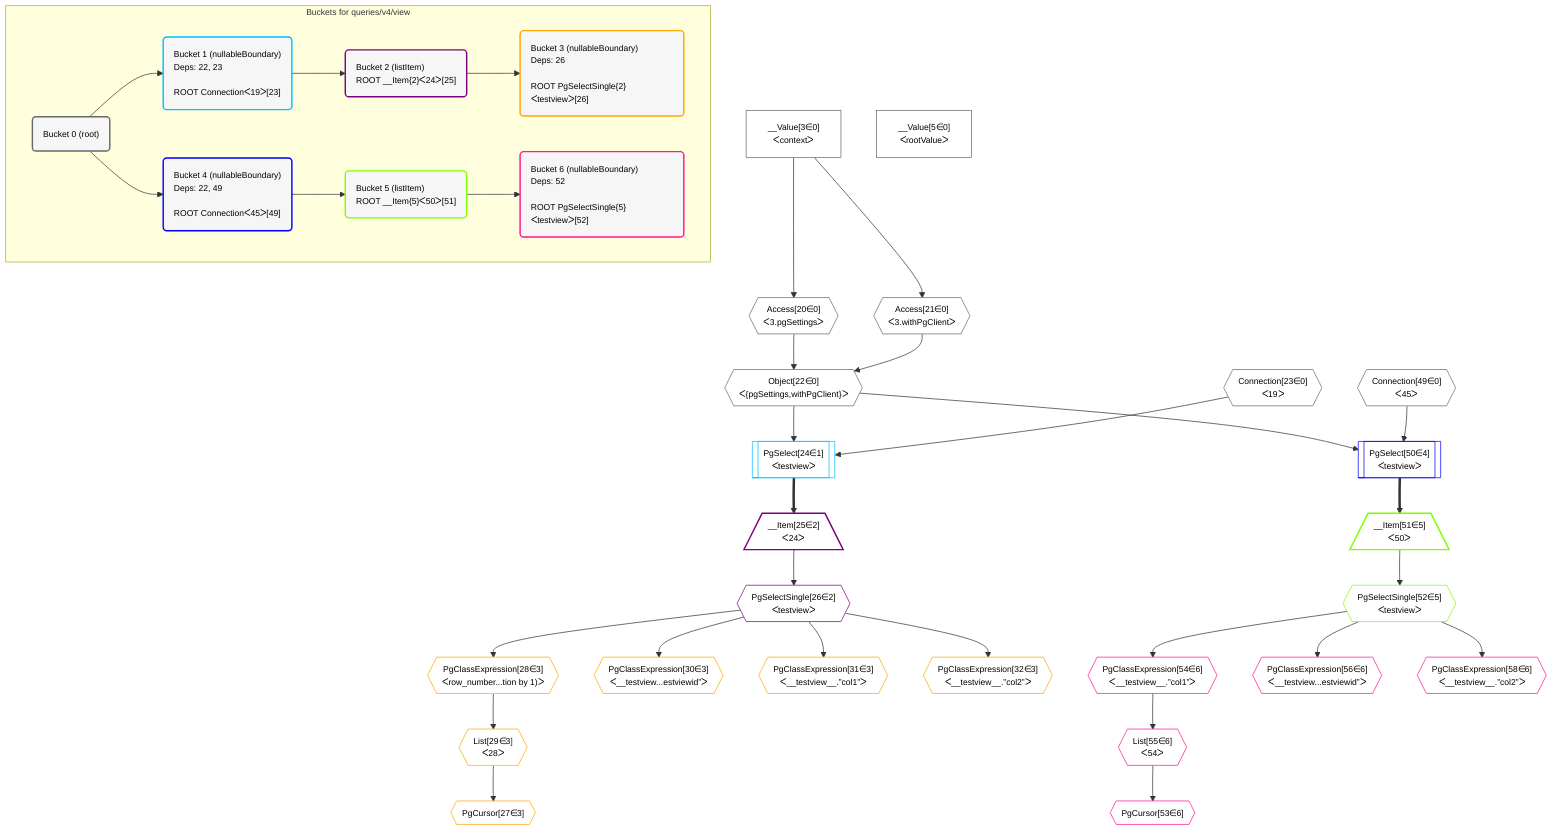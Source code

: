 %%{init: {'themeVariables': { 'fontSize': '12px'}}}%%
graph TD
    classDef path fill:#eee,stroke:#000,color:#000
    classDef plan fill:#fff,stroke-width:1px,color:#000
    classDef itemplan fill:#fff,stroke-width:2px,color:#000
    classDef unbatchedplan fill:#dff,stroke-width:1px,color:#000
    classDef sideeffectplan fill:#fcc,stroke-width:2px,color:#000
    classDef bucket fill:#f6f6f6,color:#000,stroke-width:2px,text-align:left


    %% define steps
    __Value3["__Value[3∈0]<br />ᐸcontextᐳ"]:::plan
    __Value5["__Value[5∈0]<br />ᐸrootValueᐳ"]:::plan
    Access20{{"Access[20∈0]<br />ᐸ3.pgSettingsᐳ"}}:::plan
    Access21{{"Access[21∈0]<br />ᐸ3.withPgClientᐳ"}}:::plan
    Object22{{"Object[22∈0]<br />ᐸ{pgSettings,withPgClient}ᐳ"}}:::plan
    Connection23{{"Connection[23∈0]<br />ᐸ19ᐳ"}}:::plan
    PgSelect24[["PgSelect[24∈1]<br />ᐸtestviewᐳ"]]:::plan
    __Item25[/"__Item[25∈2]<br />ᐸ24ᐳ"\]:::itemplan
    PgSelectSingle26{{"PgSelectSingle[26∈2]<br />ᐸtestviewᐳ"}}:::plan
    PgClassExpression28{{"PgClassExpression[28∈3]<br />ᐸrow_number...tion by 1)ᐳ"}}:::plan
    List29{{"List[29∈3]<br />ᐸ28ᐳ"}}:::plan
    PgCursor27{{"PgCursor[27∈3]"}}:::plan
    PgClassExpression30{{"PgClassExpression[30∈3]<br />ᐸ__testview...estviewid”ᐳ"}}:::plan
    PgClassExpression31{{"PgClassExpression[31∈3]<br />ᐸ__testview__.”col1”ᐳ"}}:::plan
    PgClassExpression32{{"PgClassExpression[32∈3]<br />ᐸ__testview__.”col2”ᐳ"}}:::plan
    Connection49{{"Connection[49∈0]<br />ᐸ45ᐳ"}}:::plan
    PgSelect50[["PgSelect[50∈4]<br />ᐸtestviewᐳ"]]:::plan
    __Item51[/"__Item[51∈5]<br />ᐸ50ᐳ"\]:::itemplan
    PgSelectSingle52{{"PgSelectSingle[52∈5]<br />ᐸtestviewᐳ"}}:::plan
    PgClassExpression54{{"PgClassExpression[54∈6]<br />ᐸ__testview__.”col1”ᐳ"}}:::plan
    List55{{"List[55∈6]<br />ᐸ54ᐳ"}}:::plan
    PgCursor53{{"PgCursor[53∈6]"}}:::plan
    PgClassExpression56{{"PgClassExpression[56∈6]<br />ᐸ__testview...estviewid”ᐳ"}}:::plan
    PgClassExpression58{{"PgClassExpression[58∈6]<br />ᐸ__testview__.”col2”ᐳ"}}:::plan

    %% plan dependencies
    __Value3 --> Access20
    __Value3 --> Access21
    Access20 & Access21 --> Object22
    Object22 & Connection23 --> PgSelect24
    PgSelect24 ==> __Item25
    __Item25 --> PgSelectSingle26
    PgSelectSingle26 --> PgClassExpression28
    PgClassExpression28 --> List29
    List29 --> PgCursor27
    PgSelectSingle26 --> PgClassExpression30
    PgSelectSingle26 --> PgClassExpression31
    PgSelectSingle26 --> PgClassExpression32
    Object22 & Connection49 --> PgSelect50
    PgSelect50 ==> __Item51
    __Item51 --> PgSelectSingle52
    PgSelectSingle52 --> PgClassExpression54
    PgClassExpression54 --> List55
    List55 --> PgCursor53
    PgSelectSingle52 --> PgClassExpression56
    PgSelectSingle52 --> PgClassExpression58

    subgraph "Buckets for queries/v4/view"
    Bucket0("Bucket 0 (root)"):::bucket
    classDef bucket0 stroke:#696969
    class Bucket0,__Value3,__Value5,Access20,Access21,Object22,Connection23,Connection49 bucket0
    Bucket1("Bucket 1 (nullableBoundary)<br />Deps: 22, 23<br /><br />ROOT Connectionᐸ19ᐳ[23]"):::bucket
    classDef bucket1 stroke:#00bfff
    class Bucket1,PgSelect24 bucket1
    Bucket2("Bucket 2 (listItem)<br />ROOT __Item{2}ᐸ24ᐳ[25]"):::bucket
    classDef bucket2 stroke:#7f007f
    class Bucket2,__Item25,PgSelectSingle26 bucket2
    Bucket3("Bucket 3 (nullableBoundary)<br />Deps: 26<br /><br />ROOT PgSelectSingle{2}ᐸtestviewᐳ[26]"):::bucket
    classDef bucket3 stroke:#ffa500
    class Bucket3,PgCursor27,PgClassExpression28,List29,PgClassExpression30,PgClassExpression31,PgClassExpression32 bucket3
    Bucket4("Bucket 4 (nullableBoundary)<br />Deps: 22, 49<br /><br />ROOT Connectionᐸ45ᐳ[49]"):::bucket
    classDef bucket4 stroke:#0000ff
    class Bucket4,PgSelect50 bucket4
    Bucket5("Bucket 5 (listItem)<br />ROOT __Item{5}ᐸ50ᐳ[51]"):::bucket
    classDef bucket5 stroke:#7fff00
    class Bucket5,__Item51,PgSelectSingle52 bucket5
    Bucket6("Bucket 6 (nullableBoundary)<br />Deps: 52<br /><br />ROOT PgSelectSingle{5}ᐸtestviewᐳ[52]"):::bucket
    classDef bucket6 stroke:#ff1493
    class Bucket6,PgCursor53,PgClassExpression54,List55,PgClassExpression56,PgClassExpression58 bucket6
    Bucket0 --> Bucket1 & Bucket4
    Bucket1 --> Bucket2
    Bucket2 --> Bucket3
    Bucket4 --> Bucket5
    Bucket5 --> Bucket6
    end